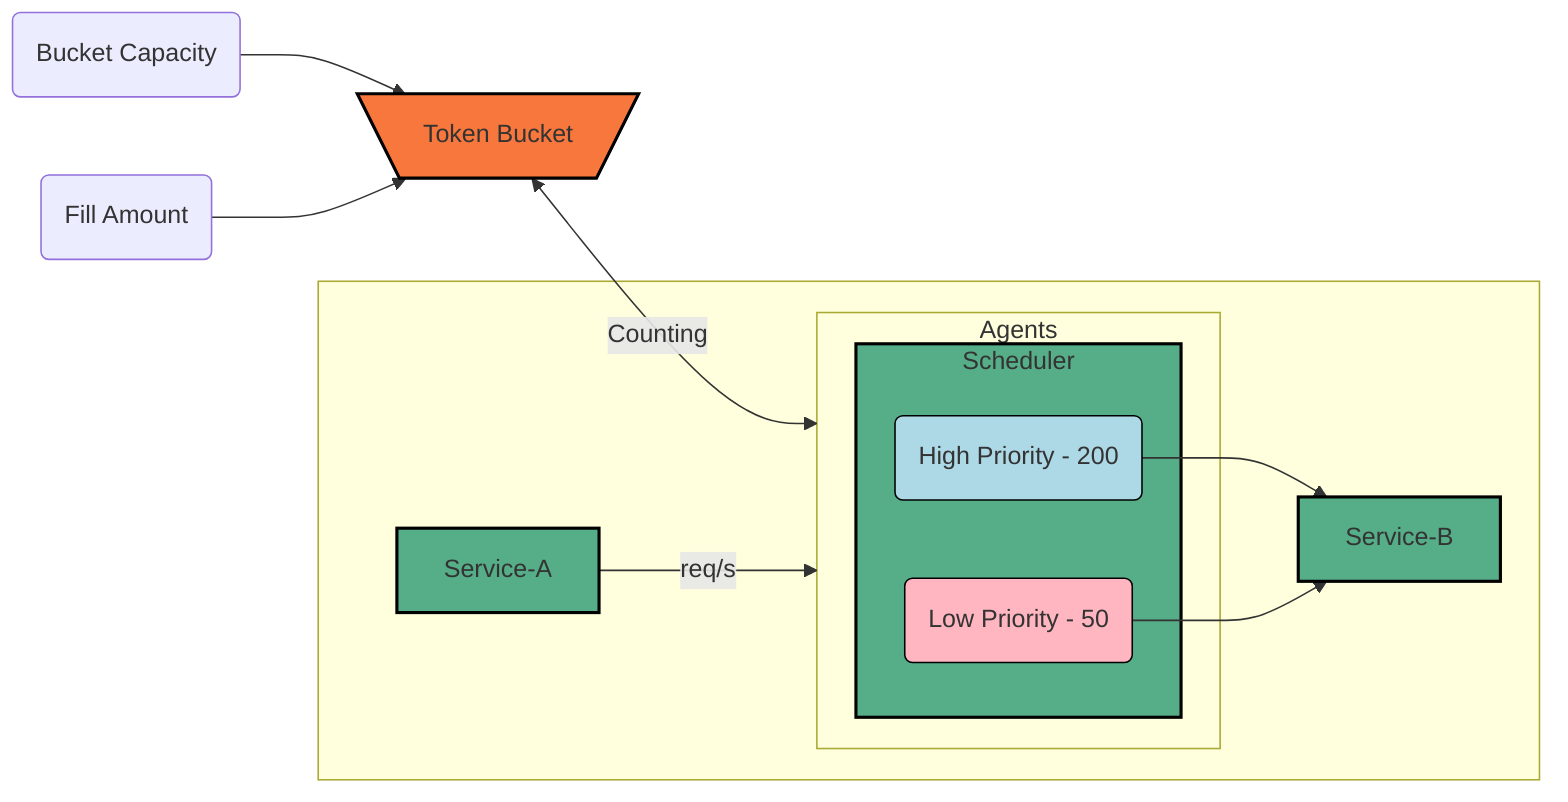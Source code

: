 flowchart LR
classDef TokenBucket fill:#F8773D,stroke:#000000,stroke-width:2px;
classDef Signal fill:#EFEEED,stroke:#000000,stroke-width:1px;
classDef Service fill:#56AE89,stroke:#000000,stroke-width:2px;
classDef HP fill:#add8e6,stroke:#000000,stroke-width:1px;
classDef LP fill:#ffb6c1,stroke:#000000,stroke-width:1px;

BC("Bucket Capacity") --> TB
RS("Fill Amount") --> TB

TB[\Token Bucket/]
class TB TokenBucket

TB <-- "Counting" --> Agents

subgraph " "
Service-A -- "req/s" --> Agents
class Service-A Service
  subgraph "Agents"
    subgraph "Scheduler"
      HP("High Priority - 200")
      class HP HP
      LP("Low Priority - 50")
      class LP LP
    end
    class Scheduler Service
  end
  class Agents MainClass
  HP --> Service-B
  LP --> Service-B
  class Service-B Service
end